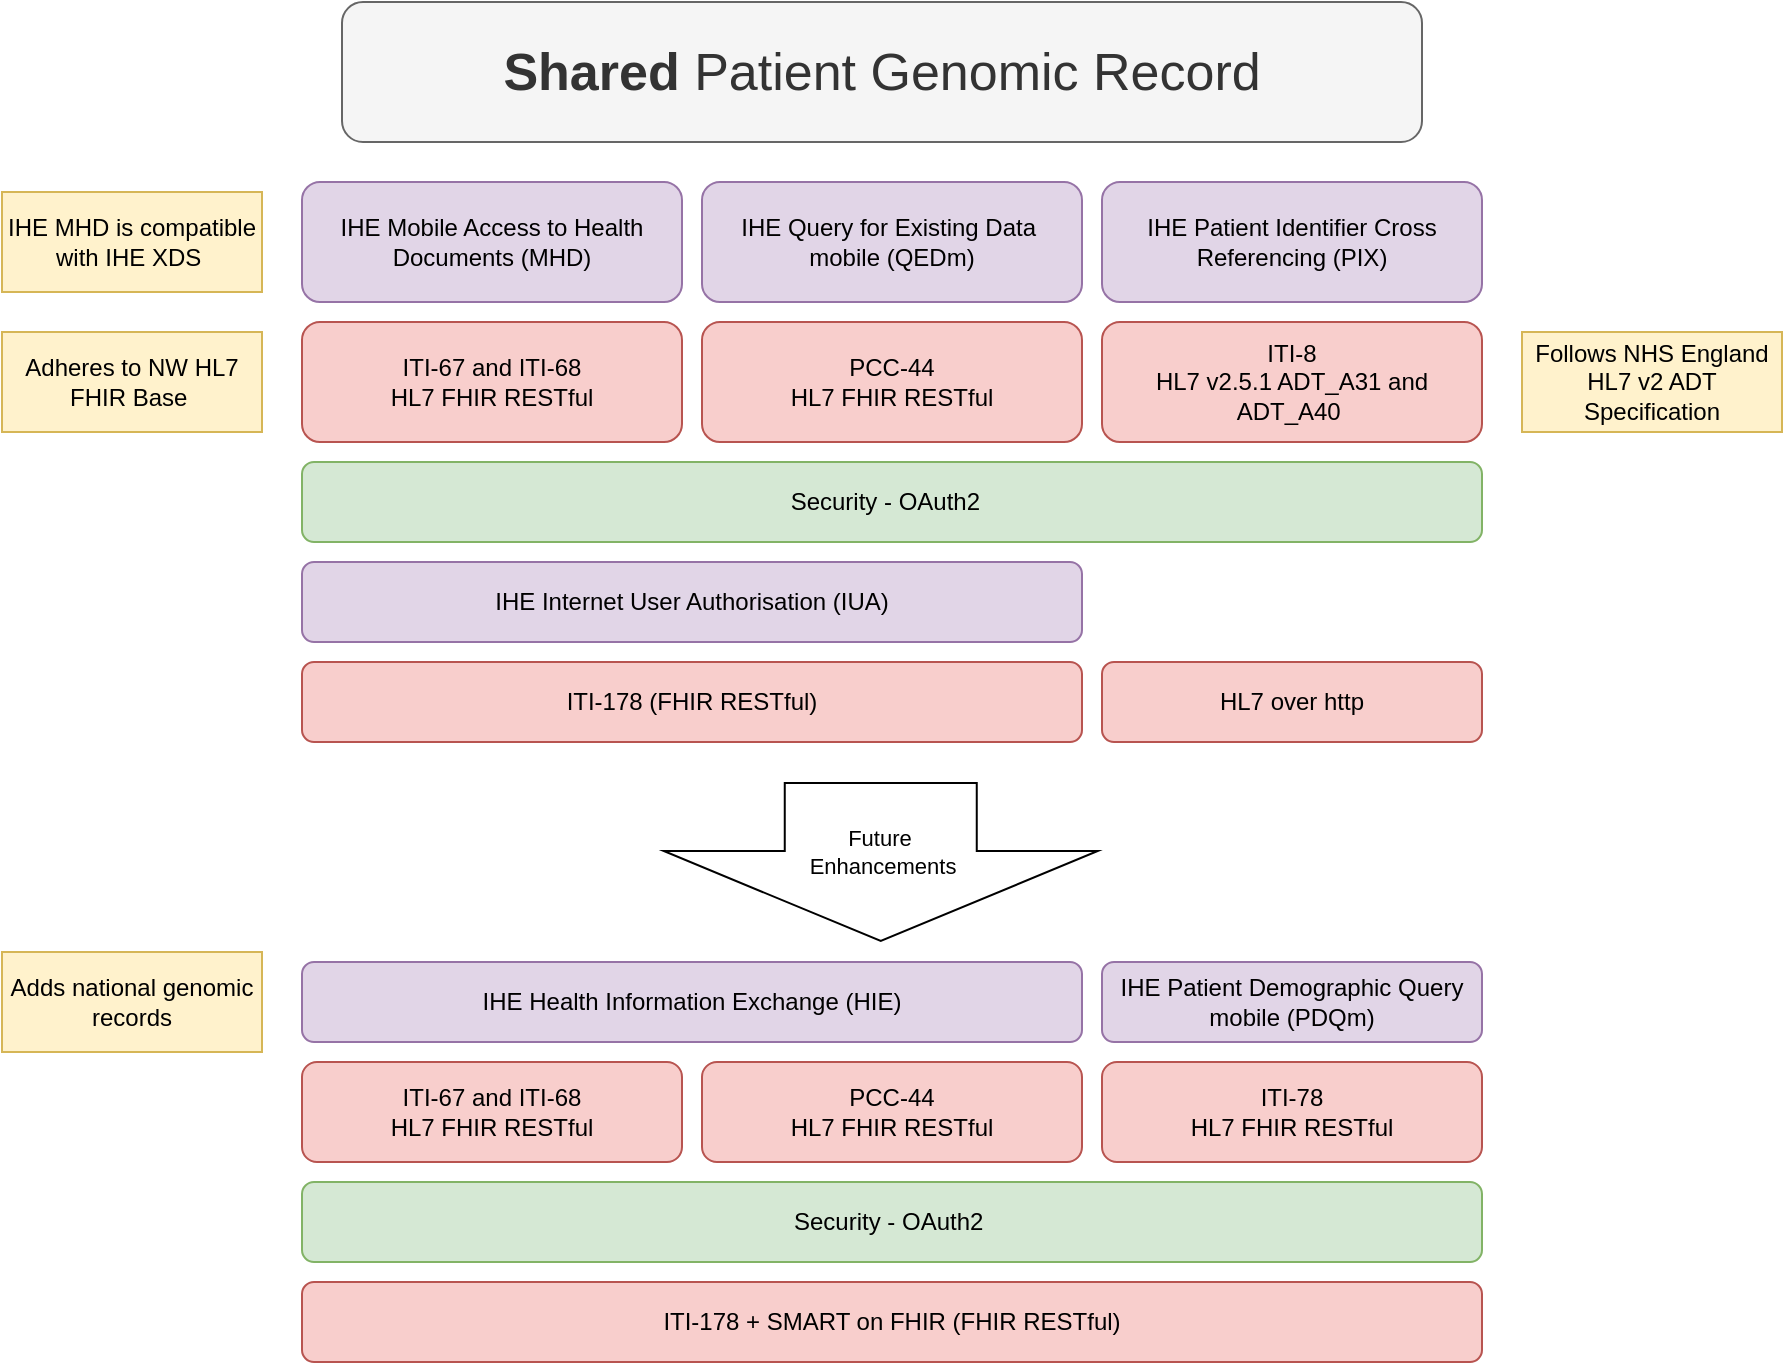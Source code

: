 <mxfile version="28.0.7">
  <diagram name="Page-1" id="hKMuID0U8rs_4JC-Y38t">
    <mxGraphModel grid="1" page="1" gridSize="10" guides="1" tooltips="1" connect="1" arrows="1" fold="1" pageScale="1" pageWidth="827" pageHeight="1169" math="0" shadow="0">
      <root>
        <mxCell id="0" />
        <mxCell id="1" parent="0" />
        <mxCell id="Mx6EFH9LAYgf8zmXd2bW-1" value="&lt;b style=&quot;font-size: 26px;&quot;&gt;Shared&lt;/b&gt;&lt;span style=&quot;font-size: 26px;&quot;&gt;&amp;nbsp;Patient Genomic Record&lt;/span&gt;" style="rounded=1;whiteSpace=wrap;html=1;fillColor=#f5f5f5;fontColor=#333333;strokeColor=#666666;" vertex="1" parent="1">
          <mxGeometry x="200" y="50" width="540" height="70" as="geometry" />
        </mxCell>
        <mxCell id="Mx6EFH9LAYgf8zmXd2bW-2" value="IHE Query for Existing Data&amp;nbsp;&lt;div&gt;mobile (QEDm)&lt;/div&gt;" style="rounded=1;whiteSpace=wrap;html=1;fillColor=#e1d5e7;strokeColor=#9673a6;" vertex="1" parent="1">
          <mxGeometry x="380" y="140" width="190" height="60" as="geometry" />
        </mxCell>
        <mxCell id="Mx6EFH9LAYgf8zmXd2bW-3" value="ITI-67 and ITI-68&lt;br&gt;HL7 FHIR RESTful" style="rounded=1;whiteSpace=wrap;html=1;fillColor=#f8cecc;strokeColor=#b85450;" vertex="1" parent="1">
          <mxGeometry x="180" y="210" width="190" height="60" as="geometry" />
        </mxCell>
        <mxCell id="Mx6EFH9LAYgf8zmXd2bW-4" value="ITI-8&lt;br&gt;HL7 v2.5.1 ADT_A31 and ADT_A40&amp;nbsp;" style="rounded=1;whiteSpace=wrap;html=1;fillColor=#f8cecc;strokeColor=#b85450;" vertex="1" parent="1">
          <mxGeometry x="580" y="210" width="190" height="60" as="geometry" />
        </mxCell>
        <mxCell id="Mx6EFH9LAYgf8zmXd2bW-6" value="Security - OAuth2&amp;nbsp;" style="rounded=1;whiteSpace=wrap;html=1;fillColor=#d5e8d4;strokeColor=#82b366;" vertex="1" parent="1">
          <mxGeometry x="180" y="640" width="590" height="40" as="geometry" />
        </mxCell>
        <mxCell id="Mx6EFH9LAYgf8zmXd2bW-7" value="IHE Internet User Authorisation (IUA)" style="rounded=1;whiteSpace=wrap;html=1;fillColor=#e1d5e7;strokeColor=#9673a6;" vertex="1" parent="1">
          <mxGeometry x="180" y="330" width="390" height="40" as="geometry" />
        </mxCell>
        <mxCell id="Mx6EFH9LAYgf8zmXd2bW-11" value="IHE Mobile Access to Health Documents (MHD)" style="rounded=1;whiteSpace=wrap;html=1;fillColor=#e1d5e7;strokeColor=#9673a6;" vertex="1" parent="1">
          <mxGeometry x="180" y="140" width="190" height="60" as="geometry" />
        </mxCell>
        <mxCell id="Mx6EFH9LAYgf8zmXd2bW-12" value="IHE Patient Identifier Cross Referencing (PIX)" style="rounded=1;whiteSpace=wrap;html=1;fillColor=#e1d5e7;strokeColor=#9673a6;" vertex="1" parent="1">
          <mxGeometry x="580" y="140" width="190" height="60" as="geometry" />
        </mxCell>
        <mxCell id="Mx6EFH9LAYgf8zmXd2bW-13" value="HL7 over http" style="rounded=1;whiteSpace=wrap;html=1;fillColor=#f8cecc;strokeColor=#b85450;" vertex="1" parent="1">
          <mxGeometry x="580" y="380" width="190" height="40" as="geometry" />
        </mxCell>
        <mxCell id="Mx6EFH9LAYgf8zmXd2bW-14" value="Adheres to NW HL7 FHIR Base&amp;nbsp;" style="rounded=0;whiteSpace=wrap;html=1;fillColor=#fff2cc;strokeColor=#d6b656;" vertex="1" parent="1">
          <mxGeometry x="30" y="215" width="130" height="50" as="geometry" />
        </mxCell>
        <mxCell id="Mx6EFH9LAYgf8zmXd2bW-15" value="IHE MHD is compatible with IHE XDS&amp;nbsp;" style="rounded=0;whiteSpace=wrap;html=1;fillColor=#fff2cc;strokeColor=#d6b656;" vertex="1" parent="1">
          <mxGeometry x="30" y="145" width="130" height="50" as="geometry" />
        </mxCell>
        <mxCell id="Mx6EFH9LAYgf8zmXd2bW-16" value="" style="shape=flexArrow;endArrow=classic;html=1;rounded=0;endWidth=120;endSize=14.67;width=96;" edge="1" parent="1">
          <mxGeometry width="50" height="50" relative="1" as="geometry">
            <mxPoint x="469.38" y="440" as="sourcePoint" />
            <mxPoint x="469.38" y="520" as="targetPoint" />
          </mxGeometry>
        </mxCell>
        <mxCell id="Mx6EFH9LAYgf8zmXd2bW-18" value="Future&amp;nbsp;&lt;div&gt;Enhancements&lt;/div&gt;" style="edgeLabel;html=1;align=center;verticalAlign=middle;resizable=0;points=[];" connectable="0" vertex="1" parent="Mx6EFH9LAYgf8zmXd2bW-16">
          <mxGeometry x="-0.125" y="-8" relative="1" as="geometry">
            <mxPoint x="8" as="offset" />
          </mxGeometry>
        </mxCell>
        <mxCell id="Mx6EFH9LAYgf8zmXd2bW-17" value="IHE Health Information Exchange (HIE)" style="rounded=1;whiteSpace=wrap;html=1;fillColor=#e1d5e7;strokeColor=#9673a6;" vertex="1" parent="1">
          <mxGeometry x="180" y="530" width="390" height="40" as="geometry" />
        </mxCell>
        <mxCell id="Mx6EFH9LAYgf8zmXd2bW-19" value="Adds national genomic records" style="rounded=0;whiteSpace=wrap;html=1;fillColor=#fff2cc;strokeColor=#d6b656;" vertex="1" parent="1">
          <mxGeometry x="30" y="525" width="130" height="50" as="geometry" />
        </mxCell>
        <mxCell id="Mx6EFH9LAYgf8zmXd2bW-20" value="IHE Patient Demographic Query mobile (PDQm)" style="rounded=1;whiteSpace=wrap;html=1;fillColor=#e1d5e7;strokeColor=#9673a6;" vertex="1" parent="1">
          <mxGeometry x="580" y="530" width="190" height="40" as="geometry" />
        </mxCell>
        <mxCell id="Mx6EFH9LAYgf8zmXd2bW-21" value="&lt;div&gt;ITI-78&lt;/div&gt;HL7 FHIR RESTful" style="rounded=1;whiteSpace=wrap;html=1;fillColor=#f8cecc;strokeColor=#b85450;" vertex="1" parent="1">
          <mxGeometry x="580" y="580" width="190" height="50" as="geometry" />
        </mxCell>
        <mxCell id="Mx6EFH9LAYgf8zmXd2bW-23" value="PCC-44&lt;br&gt;HL7 FHIR RESTful" style="rounded=1;whiteSpace=wrap;html=1;fillColor=#f8cecc;strokeColor=#b85450;" vertex="1" parent="1">
          <mxGeometry x="380" y="210" width="190" height="60" as="geometry" />
        </mxCell>
        <mxCell id="Mx6EFH9LAYgf8zmXd2bW-24" value="ITI-178 (FHIR RESTful)" style="rounded=1;whiteSpace=wrap;html=1;fillColor=#f8cecc;strokeColor=#b85450;" vertex="1" parent="1">
          <mxGeometry x="180" y="380" width="390" height="40" as="geometry" />
        </mxCell>
        <mxCell id="Mx6EFH9LAYgf8zmXd2bW-26" value="ITI-67 and ITI-68&lt;br&gt;HL7 FHIR RESTful" style="rounded=1;whiteSpace=wrap;html=1;fillColor=#f8cecc;strokeColor=#b85450;" vertex="1" parent="1">
          <mxGeometry x="180" y="580" width="190" height="50" as="geometry" />
        </mxCell>
        <mxCell id="Mx6EFH9LAYgf8zmXd2bW-27" value="PCC-44&lt;br&gt;HL7 FHIR RESTful" style="rounded=1;whiteSpace=wrap;html=1;fillColor=#f8cecc;strokeColor=#b85450;" vertex="1" parent="1">
          <mxGeometry x="380" y="580" width="190" height="50" as="geometry" />
        </mxCell>
        <mxCell id="Mx6EFH9LAYgf8zmXd2bW-28" value="Security - OAuth2&amp;nbsp;&amp;nbsp;" style="rounded=1;whiteSpace=wrap;html=1;fillColor=#d5e8d4;strokeColor=#82b366;" vertex="1" parent="1">
          <mxGeometry x="180" y="280" width="590" height="40" as="geometry" />
        </mxCell>
        <mxCell id="Mx6EFH9LAYgf8zmXd2bW-29" value="ITI-178 + SMART on FHIR (FHIR RESTful)" style="rounded=1;whiteSpace=wrap;html=1;fillColor=#f8cecc;strokeColor=#b85450;" vertex="1" parent="1">
          <mxGeometry x="180" y="690" width="590" height="40" as="geometry" />
        </mxCell>
        <mxCell id="Mx6EFH9LAYgf8zmXd2bW-30" value="Follows NHS England HL7 v2 ADT Specification" style="rounded=0;whiteSpace=wrap;html=1;fillColor=#fff2cc;strokeColor=#d6b656;" vertex="1" parent="1">
          <mxGeometry x="790" y="215" width="130" height="50" as="geometry" />
        </mxCell>
      </root>
    </mxGraphModel>
  </diagram>
</mxfile>
